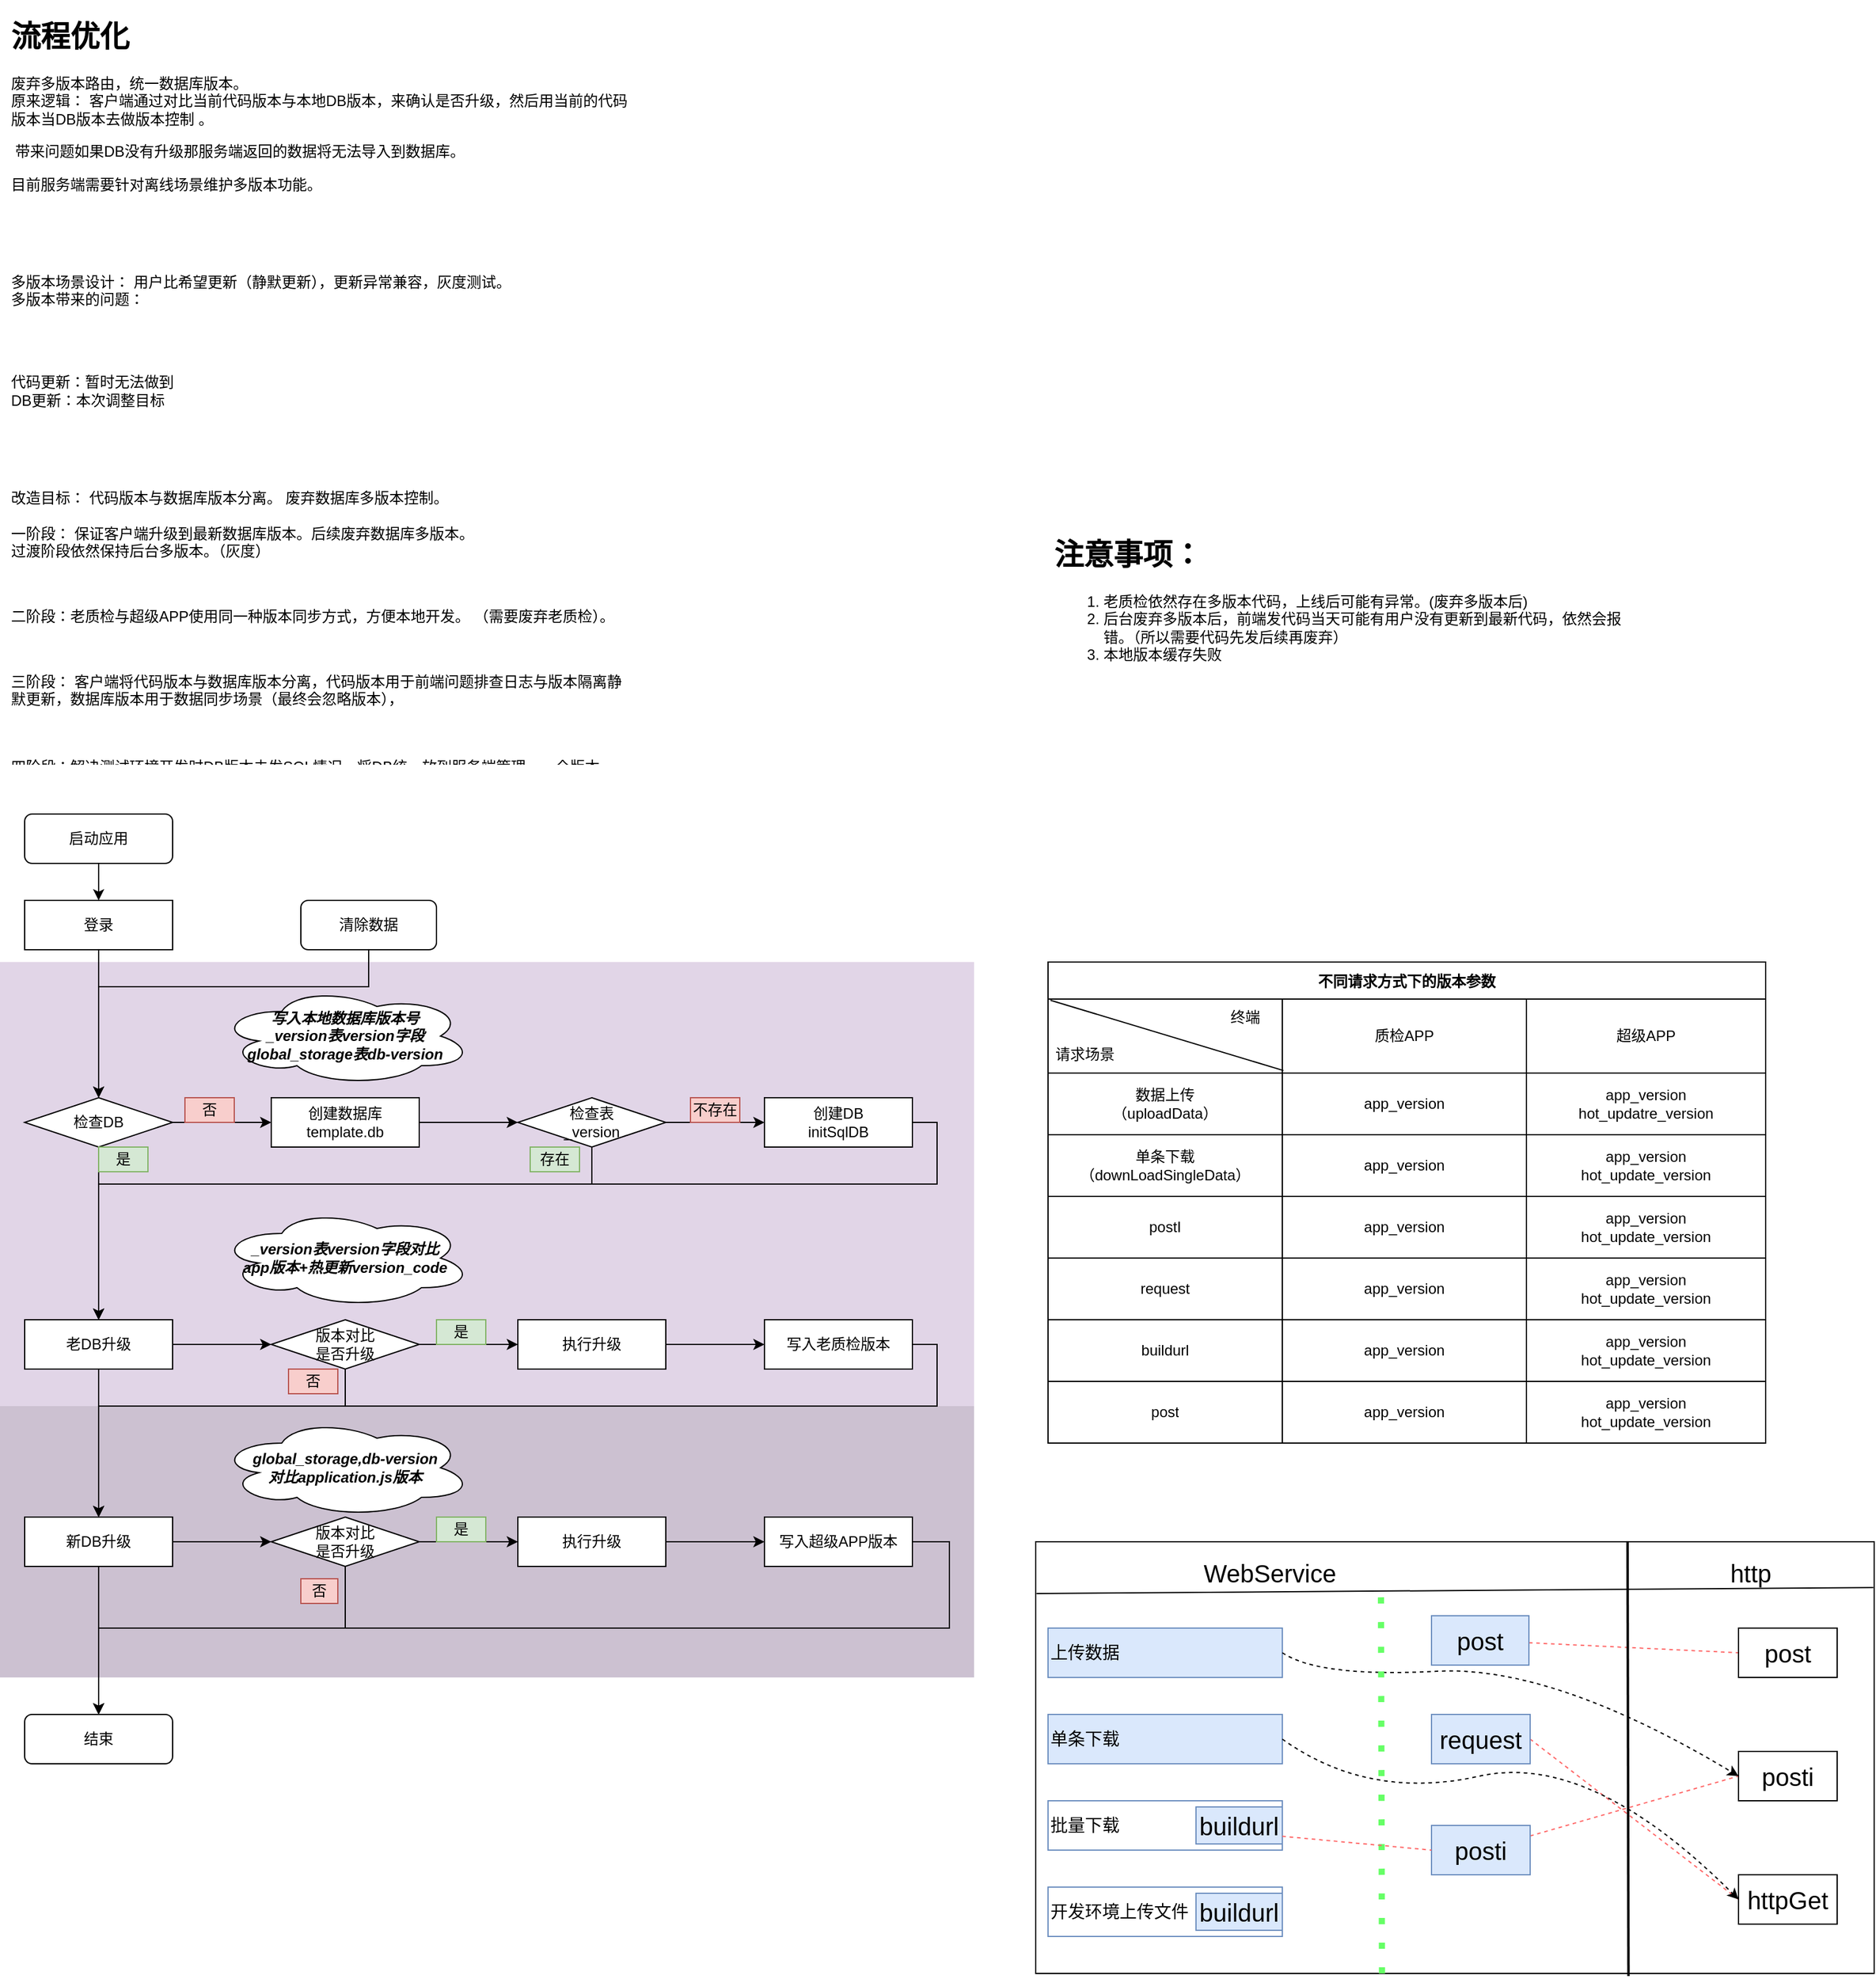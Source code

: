 <mxfile version="15.7.3" type="github">
  <diagram id="UNxXxtYj0WsU9yzxmoFA" name="Page-1">
    <mxGraphModel dx="1422" dy="1875" grid="1" gridSize="10" guides="1" tooltips="1" connect="1" arrows="1" fold="1" page="1" pageScale="1" pageWidth="827" pageHeight="1169" math="0" shadow="0">
      <root>
        <mxCell id="0" />
        <mxCell id="1" parent="0" />
        <mxCell id="R9xI7Zl-RxibI9JGirXU-83" value="批量下载" style="rounded=0;whiteSpace=wrap;html=1;labelBackgroundColor=none;fontSize=14;fillColor=none;strokeColor=#6c8ebf;align=left;" parent="1" vertex="1">
          <mxGeometry x="930" y="810" width="190" height="40" as="geometry" />
        </mxCell>
        <mxCell id="R9xI7Zl-RxibI9JGirXU-86" value="开发环境上传文件" style="rounded=0;whiteSpace=wrap;html=1;labelBackgroundColor=none;fontSize=14;fillColor=none;strokeColor=#6c8ebf;align=left;" parent="1" vertex="1">
          <mxGeometry x="930" y="880" width="190" height="40" as="geometry" />
        </mxCell>
        <mxCell id="R9xI7Zl-RxibI9JGirXU-73" value="" style="rounded=0;whiteSpace=wrap;html=1;labelBackgroundColor=none;fontSize=20;fontColor=#000000;fillColor=none;" parent="1" vertex="1">
          <mxGeometry x="920" y="600" width="680" height="350" as="geometry" />
        </mxCell>
        <mxCell id="PTkdsfFuJUA48d0vlGd0-5" value="" style="rounded=0;whiteSpace=wrap;html=1;fillColor=#CCC1D1;strokeColor=none;" parent="1" vertex="1">
          <mxGeometry x="80" y="130" width="790" height="580" as="geometry" />
        </mxCell>
        <mxCell id="PTkdsfFuJUA48d0vlGd0-4" value="" style="rounded=0;whiteSpace=wrap;html=1;fillColor=#e1d5e7;strokeColor=none;" parent="1" vertex="1">
          <mxGeometry x="80" y="130" width="790" height="360" as="geometry" />
        </mxCell>
        <mxCell id="O5nCJOj1cgYyCABjcvX4-1" value="&lt;h1&gt;注意事项：&lt;/h1&gt;&lt;p&gt;&lt;/p&gt;&lt;ol&gt;&lt;li&gt;老质检依然存在多版本代码，上线后可能有异常。(废弃多版本后)&lt;/li&gt;&lt;li&gt;后台废弃多版本后，前端发代码当天可能有用户没有更新到最新代码，依然会报错。（所以需要代码先发后续再废弃）&lt;/li&gt;&lt;li&gt;本地版本缓存失败&lt;/li&gt;&lt;/ol&gt;&lt;p&gt;&lt;/p&gt;" style="text;html=1;strokeColor=none;fillColor=none;spacing=5;spacingTop=-20;whiteSpace=wrap;overflow=hidden;rounded=0;" parent="1" vertex="1">
          <mxGeometry x="930" y="-220" width="470" height="130" as="geometry" />
        </mxCell>
        <mxCell id="O5nCJOj1cgYyCABjcvX4-4" value="&lt;h1&gt;流程优化&lt;/h1&gt;&lt;p&gt;废弃多版本路由，统一数据库版本。&lt;br&gt;原来逻辑： 客户端通过对比当前代码版本与本地DB版本，来确认是否升级，然后用当前的代码版本当DB版本去做版本控制 。&lt;/p&gt;&lt;p&gt;&lt;span&gt;&amp;nbsp;带来问题如果DB没有升级那服务端返回的数据将无法导入到数据库。&lt;/span&gt;&lt;/p&gt;&lt;p&gt;目前服务端需要针对离线场景维护多版本功能。&lt;/p&gt;&lt;p&gt;&lt;br&gt;&lt;/p&gt;&lt;p&gt;&lt;br&gt;&lt;/p&gt;&lt;p&gt;多版本场景设计： 用户比希望更新（静默更新），更新异常兼容，灰度测试。&lt;br&gt;多版本带来的问题：&amp;nbsp;&lt;/p&gt;&lt;p&gt;&lt;br&gt;&lt;/p&gt;&lt;p&gt;&lt;br&gt;代码更新：暂时无法做到&lt;br&gt;DB更新：本次调整目标&lt;/p&gt;&lt;p&gt;&lt;br&gt;&lt;/p&gt;&lt;p&gt;&lt;br&gt;&lt;/p&gt;&lt;p&gt;改造目标： 代码版本与数据库版本分离。 废弃数据库多版本控制。&lt;br&gt;&lt;br&gt;一阶段： 保证客户端升级到最新数据库版本。后续废弃数据库多版本。&lt;br&gt;过渡阶段依然保持后台多版本。（灰度）&lt;/p&gt;&lt;p&gt;&lt;br&gt;&lt;/p&gt;&lt;p&gt;二阶段：&lt;span&gt;老质检与超级APP使用同一种版本同步方式，方便本地开发。 （需要废弃老质检）&lt;/span&gt;&lt;span&gt;。&lt;/span&gt;&lt;/p&gt;&lt;p&gt;&lt;span&gt;&lt;br&gt;&lt;/span&gt;&lt;/p&gt;&lt;p&gt;三阶段： 客户端将代码版本与数据库版本分离，代码版本用于前端问题排查日志与版本隔离静默更新，数据库版本用于数据同步场景（最终会忽略版本），&lt;/p&gt;&lt;p&gt;&lt;br&gt;&lt;br&gt;四阶段：解决测试环境开发时DB版本未发SQL情况，将DB统一放到服务端管理。一个版本，一种来源。&lt;/p&gt;" style="text;html=1;strokeColor=none;fillColor=none;spacing=5;spacingTop=-20;whiteSpace=wrap;overflow=hidden;rounded=0;" parent="1" vertex="1">
          <mxGeometry x="84" y="-640" width="510" height="610" as="geometry" />
        </mxCell>
        <mxCell id="R9xI7Zl-RxibI9JGirXU-6" style="edgeStyle=orthogonalEdgeStyle;rounded=0;orthogonalLoop=1;jettySize=auto;html=1;" parent="1" source="R9xI7Zl-RxibI9JGirXU-4" edge="1">
          <mxGeometry relative="1" as="geometry">
            <mxPoint x="160" y="240" as="targetPoint" />
            <Array as="points">
              <mxPoint x="379" y="150" />
              <mxPoint x="160" y="150" />
            </Array>
          </mxGeometry>
        </mxCell>
        <mxCell id="R9xI7Zl-RxibI9JGirXU-4" value="清除数据" style="rounded=1;whiteSpace=wrap;html=1;" parent="1" vertex="1">
          <mxGeometry x="324" y="80" width="110" height="40" as="geometry" />
        </mxCell>
        <mxCell id="4kRyxC5ff8gaBBJxYLAR-50" value="结束" style="rounded=1;whiteSpace=wrap;html=1;align=center;" parent="1" vertex="1">
          <mxGeometry x="100" y="740" width="120" height="40" as="geometry" />
        </mxCell>
        <mxCell id="4kRyxC5ff8gaBBJxYLAR-4" value="&lt;font style=&quot;vertical-align: inherit&quot;&gt;&lt;font style=&quot;vertical-align: inherit&quot;&gt;启动应用&lt;/font&gt;&lt;/font&gt;" style="rounded=1;whiteSpace=wrap;html=1;" parent="1" vertex="1">
          <mxGeometry x="100" y="10" width="120" height="40" as="geometry" />
        </mxCell>
        <mxCell id="4kRyxC5ff8gaBBJxYLAR-5" value="&lt;font style=&quot;vertical-align: inherit&quot;&gt;&lt;font style=&quot;vertical-align: inherit&quot;&gt;登录&lt;/font&gt;&lt;/font&gt;" style="rounded=0;whiteSpace=wrap;html=1;" parent="1" vertex="1">
          <mxGeometry x="100" y="80" width="120" height="40" as="geometry" />
        </mxCell>
        <mxCell id="4kRyxC5ff8gaBBJxYLAR-8" style="edgeStyle=orthogonalEdgeStyle;rounded=0;orthogonalLoop=1;jettySize=auto;html=1;exitX=0.5;exitY=1;exitDx=0;exitDy=0;entryX=0.5;entryY=0;entryDx=0;entryDy=0;" parent="1" source="4kRyxC5ff8gaBBJxYLAR-4" target="4kRyxC5ff8gaBBJxYLAR-5" edge="1">
          <mxGeometry x="150" y="110" as="geometry" />
        </mxCell>
        <mxCell id="4kRyxC5ff8gaBBJxYLAR-6" value="&lt;font style=&quot;vertical-align: inherit&quot;&gt;&lt;font style=&quot;vertical-align: inherit&quot;&gt;检查DB&lt;/font&gt;&lt;/font&gt;" style="rhombus;whiteSpace=wrap;html=1;rounded=0;" parent="1" vertex="1">
          <mxGeometry x="100" y="240" width="120" height="40" as="geometry" />
        </mxCell>
        <mxCell id="4kRyxC5ff8gaBBJxYLAR-7" value="" style="edgeStyle=orthogonalEdgeStyle;rounded=0;orthogonalLoop=1;jettySize=auto;html=1;entryX=0.5;entryY=0;entryDx=0;entryDy=0;" parent="1" source="4kRyxC5ff8gaBBJxYLAR-5" target="4kRyxC5ff8gaBBJxYLAR-6" edge="1">
          <mxGeometry x="150" y="110" as="geometry">
            <mxPoint x="160" y="220" as="targetPoint" />
            <Array as="points">
              <mxPoint x="160" y="190" />
              <mxPoint x="160" y="190" />
            </Array>
          </mxGeometry>
        </mxCell>
        <mxCell id="4kRyxC5ff8gaBBJxYLAR-9" value="&lt;font style=&quot;vertical-align: inherit&quot;&gt;&lt;font style=&quot;vertical-align: inherit&quot;&gt;老DB升级&lt;/font&gt;&lt;/font&gt;" style="whiteSpace=wrap;html=1;rounded=0;" parent="1" vertex="1">
          <mxGeometry x="100" y="420" width="120" height="40" as="geometry" />
        </mxCell>
        <mxCell id="4kRyxC5ff8gaBBJxYLAR-10" value="" style="edgeStyle=orthogonalEdgeStyle;rounded=0;orthogonalLoop=1;jettySize=auto;html=1;" parent="1" source="4kRyxC5ff8gaBBJxYLAR-6" target="4kRyxC5ff8gaBBJxYLAR-9" edge="1">
          <mxGeometry x="150" y="110" as="geometry" />
        </mxCell>
        <mxCell id="R9xI7Zl-RxibI9JGirXU-7" style="edgeStyle=orthogonalEdgeStyle;rounded=0;orthogonalLoop=1;jettySize=auto;html=1;entryX=0.5;entryY=0;entryDx=0;entryDy=0;" parent="1" source="4kRyxC5ff8gaBBJxYLAR-11" target="4kRyxC5ff8gaBBJxYLAR-50" edge="1">
          <mxGeometry relative="1" as="geometry" />
        </mxCell>
        <mxCell id="4kRyxC5ff8gaBBJxYLAR-11" value="&lt;font style=&quot;vertical-align: inherit&quot;&gt;&lt;font style=&quot;vertical-align: inherit&quot;&gt;新DB升级&lt;/font&gt;&lt;/font&gt;" style="whiteSpace=wrap;html=1;rounded=0;" parent="1" vertex="1">
          <mxGeometry x="100" y="580" width="120" height="40" as="geometry" />
        </mxCell>
        <mxCell id="4kRyxC5ff8gaBBJxYLAR-12" value="" style="edgeStyle=orthogonalEdgeStyle;rounded=0;orthogonalLoop=1;jettySize=auto;html=1;" parent="1" source="4kRyxC5ff8gaBBJxYLAR-9" target="4kRyxC5ff8gaBBJxYLAR-11" edge="1">
          <mxGeometry x="150" y="110" as="geometry" />
        </mxCell>
        <mxCell id="4kRyxC5ff8gaBBJxYLAR-15" value="&lt;font style=&quot;vertical-align: inherit&quot;&gt;&lt;font style=&quot;vertical-align: inherit&quot;&gt;&lt;font style=&quot;vertical-align: inherit&quot;&gt;&lt;font style=&quot;vertical-align: inherit&quot;&gt;&lt;font style=&quot;vertical-align: inherit&quot;&gt;&lt;font style=&quot;vertical-align: inherit&quot;&gt;&lt;font style=&quot;vertical-align: inherit&quot;&gt;&lt;font style=&quot;vertical-align: inherit&quot;&gt;创建数据库&lt;/font&gt;&lt;/font&gt;&lt;/font&gt;&lt;/font&gt;&lt;/font&gt;&lt;/font&gt;&lt;br&gt;&lt;font style=&quot;vertical-align: inherit&quot;&gt;&lt;font style=&quot;vertical-align: inherit&quot;&gt;&lt;font style=&quot;vertical-align: inherit&quot;&gt;&lt;font style=&quot;vertical-align: inherit&quot;&gt;&lt;font style=&quot;vertical-align: inherit&quot;&gt;&lt;font style=&quot;vertical-align: inherit&quot;&gt;template.db&lt;/font&gt;&lt;/font&gt;&lt;/font&gt;&lt;/font&gt;&lt;/font&gt;&lt;/font&gt;&lt;br&gt;&lt;/font&gt;&lt;/font&gt;" style="whiteSpace=wrap;html=1;rounded=0;" parent="1" vertex="1">
          <mxGeometry x="300" y="240" width="120" height="40" as="geometry" />
        </mxCell>
        <mxCell id="4kRyxC5ff8gaBBJxYLAR-16" value="" style="edgeStyle=orthogonalEdgeStyle;rounded=0;orthogonalLoop=1;jettySize=auto;html=1;" parent="1" source="4kRyxC5ff8gaBBJxYLAR-6" target="4kRyxC5ff8gaBBJxYLAR-15" edge="1">
          <mxGeometry x="150" y="110" as="geometry" />
        </mxCell>
        <mxCell id="4kRyxC5ff8gaBBJxYLAR-45" style="edgeStyle=orthogonalEdgeStyle;rounded=0;orthogonalLoop=1;jettySize=auto;html=1;exitX=0.5;exitY=1;exitDx=0;exitDy=0;entryX=0.5;entryY=0;entryDx=0;entryDy=0;" parent="1" source="4kRyxC5ff8gaBBJxYLAR-17" target="4kRyxC5ff8gaBBJxYLAR-9" edge="1">
          <mxGeometry x="150" y="110" as="geometry">
            <mxPoint x="210" y="370" as="targetPoint" />
            <Array as="points">
              <mxPoint x="560" y="310" />
              <mxPoint x="160" y="310" />
            </Array>
          </mxGeometry>
        </mxCell>
        <mxCell id="4kRyxC5ff8gaBBJxYLAR-17" value="&lt;font style=&quot;vertical-align: inherit&quot;&gt;&lt;font style=&quot;vertical-align: inherit&quot;&gt;检查表&lt;br&gt;_version&lt;br&gt;&lt;/font&gt;&lt;/font&gt;" style="rhombus;whiteSpace=wrap;html=1;rounded=0;" parent="1" vertex="1">
          <mxGeometry x="500" y="240" width="120" height="40" as="geometry" />
        </mxCell>
        <mxCell id="4kRyxC5ff8gaBBJxYLAR-18" value="" style="edgeStyle=orthogonalEdgeStyle;rounded=0;orthogonalLoop=1;jettySize=auto;html=1;" parent="1" source="4kRyxC5ff8gaBBJxYLAR-15" target="4kRyxC5ff8gaBBJxYLAR-17" edge="1">
          <mxGeometry x="150" y="110" as="geometry" />
        </mxCell>
        <mxCell id="4kRyxC5ff8gaBBJxYLAR-46" style="edgeStyle=orthogonalEdgeStyle;rounded=0;orthogonalLoop=1;jettySize=auto;html=1;exitX=1;exitY=0.5;exitDx=0;exitDy=0;entryX=0.5;entryY=0;entryDx=0;entryDy=0;" parent="1" source="4kRyxC5ff8gaBBJxYLAR-19" target="4kRyxC5ff8gaBBJxYLAR-9" edge="1">
          <mxGeometry x="150" y="110" as="geometry">
            <mxPoint x="160" y="320" as="targetPoint" />
            <Array as="points">
              <mxPoint x="840" y="260" />
              <mxPoint x="840" y="310" />
              <mxPoint x="160" y="310" />
            </Array>
          </mxGeometry>
        </mxCell>
        <mxCell id="4kRyxC5ff8gaBBJxYLAR-19" value="&lt;font style=&quot;vertical-align: inherit&quot;&gt;&lt;font style=&quot;vertical-align: inherit&quot;&gt;&lt;font style=&quot;vertical-align: inherit&quot;&gt;&lt;font style=&quot;vertical-align: inherit&quot;&gt;创建DB &lt;/font&gt;&lt;/font&gt;&lt;br&gt;&lt;font style=&quot;vertical-align: inherit&quot;&gt;&lt;font style=&quot;vertical-align: inherit&quot;&gt;initSqlDB&lt;/font&gt;&lt;/font&gt;&lt;br&gt;&lt;/font&gt;&lt;/font&gt;" style="whiteSpace=wrap;html=1;rounded=0;" parent="1" vertex="1">
          <mxGeometry x="700" y="240" width="120" height="40" as="geometry" />
        </mxCell>
        <mxCell id="4kRyxC5ff8gaBBJxYLAR-20" value="" style="edgeStyle=orthogonalEdgeStyle;rounded=0;orthogonalLoop=1;jettySize=auto;html=1;" parent="1" source="4kRyxC5ff8gaBBJxYLAR-17" target="4kRyxC5ff8gaBBJxYLAR-19" edge="1">
          <mxGeometry x="150" y="110" as="geometry" />
        </mxCell>
        <mxCell id="4kRyxC5ff8gaBBJxYLAR-43" style="edgeStyle=orthogonalEdgeStyle;rounded=0;orthogonalLoop=1;jettySize=auto;html=1;exitX=0.5;exitY=1;exitDx=0;exitDy=0;entryX=0.5;entryY=0;entryDx=0;entryDy=0;" parent="1" source="4kRyxC5ff8gaBBJxYLAR-22" target="4kRyxC5ff8gaBBJxYLAR-11" edge="1">
          <mxGeometry x="150" y="110" as="geometry">
            <mxPoint x="160" y="500" as="targetPoint" />
            <Array as="points">
              <mxPoint x="360" y="490" />
              <mxPoint x="160" y="490" />
            </Array>
          </mxGeometry>
        </mxCell>
        <mxCell id="4kRyxC5ff8gaBBJxYLAR-22" value="&lt;font style=&quot;vertical-align: inherit&quot;&gt;&lt;font style=&quot;vertical-align: inherit&quot;&gt;版本对比&lt;br&gt;是否升级&lt;br&gt;&lt;/font&gt;&lt;/font&gt;" style="rhombus;whiteSpace=wrap;html=1;rounded=0;" parent="1" vertex="1">
          <mxGeometry x="300" y="420" width="120" height="40" as="geometry" />
        </mxCell>
        <mxCell id="4kRyxC5ff8gaBBJxYLAR-23" value="" style="edgeStyle=orthogonalEdgeStyle;rounded=0;orthogonalLoop=1;jettySize=auto;html=1;" parent="1" source="4kRyxC5ff8gaBBJxYLAR-9" target="4kRyxC5ff8gaBBJxYLAR-22" edge="1">
          <mxGeometry x="150" y="110" as="geometry" />
        </mxCell>
        <mxCell id="R9xI7Zl-RxibI9JGirXU-10" style="edgeStyle=orthogonalEdgeStyle;rounded=0;orthogonalLoop=1;jettySize=auto;html=1;entryX=0.5;entryY=0;entryDx=0;entryDy=0;" parent="1" source="4kRyxC5ff8gaBBJxYLAR-24" target="4kRyxC5ff8gaBBJxYLAR-50" edge="1">
          <mxGeometry relative="1" as="geometry">
            <mxPoint x="160" y="730" as="targetPoint" />
            <Array as="points">
              <mxPoint x="360" y="670" />
              <mxPoint x="160" y="670" />
            </Array>
          </mxGeometry>
        </mxCell>
        <mxCell id="4kRyxC5ff8gaBBJxYLAR-24" value="&lt;font style=&quot;vertical-align: inherit&quot;&gt;&lt;font style=&quot;vertical-align: inherit&quot;&gt;版本对比&lt;br&gt;是否升级&lt;br&gt;&lt;/font&gt;&lt;/font&gt;" style="rhombus;whiteSpace=wrap;html=1;rounded=0;" parent="1" vertex="1">
          <mxGeometry x="300" y="580" width="120" height="40" as="geometry" />
        </mxCell>
        <mxCell id="4kRyxC5ff8gaBBJxYLAR-25" style="edgeStyle=orthogonalEdgeStyle;rounded=0;orthogonalLoop=1;jettySize=auto;html=1;exitX=1;exitY=0.5;exitDx=0;exitDy=0;entryX=0;entryY=0.5;entryDx=0;entryDy=0;" parent="1" source="4kRyxC5ff8gaBBJxYLAR-11" target="4kRyxC5ff8gaBBJxYLAR-24" edge="1">
          <mxGeometry x="150" y="110" as="geometry" />
        </mxCell>
        <mxCell id="4kRyxC5ff8gaBBJxYLAR-26" value="&lt;font style=&quot;vertical-align: inherit&quot;&gt;&lt;font style=&quot;vertical-align: inherit&quot;&gt;否&lt;/font&gt;&lt;/font&gt;" style="text;html=1;strokeColor=#b85450;fillColor=#f8cecc;align=center;verticalAlign=middle;whiteSpace=wrap;rounded=0;" parent="1" vertex="1">
          <mxGeometry x="230" y="240" width="40" height="20" as="geometry" />
        </mxCell>
        <mxCell id="4kRyxC5ff8gaBBJxYLAR-27" value="&lt;font style=&quot;vertical-align: inherit&quot;&gt;&lt;font style=&quot;vertical-align: inherit&quot;&gt;是&lt;/font&gt;&lt;/font&gt;" style="text;html=1;strokeColor=#82b366;fillColor=#d5e8d4;align=center;verticalAlign=middle;whiteSpace=wrap;rounded=0;" parent="1" vertex="1">
          <mxGeometry x="160" y="280" width="40" height="20" as="geometry" />
        </mxCell>
        <mxCell id="4kRyxC5ff8gaBBJxYLAR-29" value="&lt;font style=&quot;vertical-align: inherit&quot;&gt;&lt;font style=&quot;vertical-align: inherit&quot;&gt;写入本地数据库版本号&lt;br&gt;_version表version字段&lt;br&gt;global_storage表db-version&lt;br&gt;&lt;/font&gt;&lt;/font&gt;" style="ellipse;shape=cloud;whiteSpace=wrap;html=1;align=center;fontStyle=3" parent="1" vertex="1">
          <mxGeometry x="257" y="150" width="206" height="80" as="geometry" />
        </mxCell>
        <mxCell id="4kRyxC5ff8gaBBJxYLAR-31" value="&lt;font style=&quot;vertical-align: inherit&quot;&gt;&lt;font style=&quot;vertical-align: inherit&quot;&gt;_version表version字段对比&lt;br&gt;app版本+热更新version_code&lt;br&gt;&lt;/font&gt;&lt;/font&gt;" style="ellipse;shape=cloud;whiteSpace=wrap;html=1;align=center;fontStyle=3" parent="1" vertex="1">
          <mxGeometry x="257" y="330" width="206" height="80" as="geometry" />
        </mxCell>
        <mxCell id="4kRyxC5ff8gaBBJxYLAR-32" value="&lt;font style=&quot;vertical-align: inherit&quot;&gt;&lt;font style=&quot;vertical-align: inherit&quot;&gt;global_storage,db-version&lt;br&gt;对比application.js版本&lt;br&gt;&lt;/font&gt;&lt;/font&gt;" style="ellipse;shape=cloud;whiteSpace=wrap;html=1;align=center;fontStyle=3" parent="1" vertex="1">
          <mxGeometry x="257" y="500" width="206" height="80" as="geometry" />
        </mxCell>
        <mxCell id="4kRyxC5ff8gaBBJxYLAR-35" value="执行升级" style="whiteSpace=wrap;html=1;rounded=0;" parent="1" vertex="1">
          <mxGeometry x="500" y="420" width="120" height="40" as="geometry" />
        </mxCell>
        <mxCell id="4kRyxC5ff8gaBBJxYLAR-36" value="" style="edgeStyle=orthogonalEdgeStyle;rounded=0;orthogonalLoop=1;jettySize=auto;html=1;" parent="1" source="4kRyxC5ff8gaBBJxYLAR-22" target="4kRyxC5ff8gaBBJxYLAR-35" edge="1">
          <mxGeometry x="150" y="110" as="geometry" />
        </mxCell>
        <mxCell id="4kRyxC5ff8gaBBJxYLAR-44" style="edgeStyle=orthogonalEdgeStyle;rounded=0;orthogonalLoop=1;jettySize=auto;html=1;exitX=1;exitY=0.5;exitDx=0;exitDy=0;" parent="1" source="4kRyxC5ff8gaBBJxYLAR-37" edge="1">
          <mxGeometry x="150" y="110" as="geometry">
            <mxPoint x="160" y="580" as="targetPoint" />
            <Array as="points">
              <mxPoint x="840" y="440" />
              <mxPoint x="840" y="490" />
              <mxPoint x="160" y="490" />
            </Array>
          </mxGeometry>
        </mxCell>
        <mxCell id="4kRyxC5ff8gaBBJxYLAR-37" value="写入老质检版本" style="whiteSpace=wrap;html=1;rounded=0;" parent="1" vertex="1">
          <mxGeometry x="700" y="420" width="120" height="40" as="geometry" />
        </mxCell>
        <mxCell id="4kRyxC5ff8gaBBJxYLAR-38" value="" style="edgeStyle=orthogonalEdgeStyle;rounded=0;orthogonalLoop=1;jettySize=auto;html=1;" parent="1" source="4kRyxC5ff8gaBBJxYLAR-35" target="4kRyxC5ff8gaBBJxYLAR-37" edge="1">
          <mxGeometry x="150" y="110" as="geometry" />
        </mxCell>
        <mxCell id="4kRyxC5ff8gaBBJxYLAR-39" value="执行升级" style="whiteSpace=wrap;html=1;rounded=0;" parent="1" vertex="1">
          <mxGeometry x="500" y="580" width="120" height="40" as="geometry" />
        </mxCell>
        <mxCell id="4kRyxC5ff8gaBBJxYLAR-40" value="" style="edgeStyle=orthogonalEdgeStyle;rounded=0;orthogonalLoop=1;jettySize=auto;html=1;" parent="1" source="4kRyxC5ff8gaBBJxYLAR-24" target="4kRyxC5ff8gaBBJxYLAR-39" edge="1">
          <mxGeometry x="150" y="110" as="geometry" />
        </mxCell>
        <mxCell id="R9xI7Zl-RxibI9JGirXU-9" style="edgeStyle=orthogonalEdgeStyle;rounded=0;orthogonalLoop=1;jettySize=auto;html=1;" parent="1" source="4kRyxC5ff8gaBBJxYLAR-41" edge="1">
          <mxGeometry relative="1" as="geometry">
            <mxPoint x="160" y="740" as="targetPoint" />
            <Array as="points">
              <mxPoint x="850" y="600" />
              <mxPoint x="850" y="670" />
              <mxPoint x="160" y="670" />
            </Array>
          </mxGeometry>
        </mxCell>
        <mxCell id="4kRyxC5ff8gaBBJxYLAR-41" value="写入超级APP版本" style="whiteSpace=wrap;html=1;rounded=0;" parent="1" vertex="1">
          <mxGeometry x="700" y="580" width="120" height="40" as="geometry" />
        </mxCell>
        <mxCell id="4kRyxC5ff8gaBBJxYLAR-42" value="" style="edgeStyle=orthogonalEdgeStyle;rounded=0;orthogonalLoop=1;jettySize=auto;html=1;" parent="1" source="4kRyxC5ff8gaBBJxYLAR-39" target="4kRyxC5ff8gaBBJxYLAR-41" edge="1">
          <mxGeometry x="150" y="110" as="geometry" />
        </mxCell>
        <mxCell id="4kRyxC5ff8gaBBJxYLAR-48" value="&lt;font style=&quot;vertical-align: inherit&quot;&gt;&lt;font style=&quot;vertical-align: inherit&quot;&gt;不存在&lt;/font&gt;&lt;/font&gt;" style="text;html=1;strokeColor=#b85450;fillColor=#f8cecc;align=center;verticalAlign=middle;whiteSpace=wrap;rounded=0;" parent="1" vertex="1">
          <mxGeometry x="640" y="240" width="40" height="20" as="geometry" />
        </mxCell>
        <mxCell id="4kRyxC5ff8gaBBJxYLAR-49" value="&lt;font style=&quot;vertical-align: inherit&quot;&gt;&lt;font style=&quot;vertical-align: inherit&quot;&gt;否&lt;/font&gt;&lt;/font&gt;" style="text;html=1;strokeColor=#b85450;fillColor=#f8cecc;align=center;verticalAlign=middle;whiteSpace=wrap;rounded=0;" parent="1" vertex="1">
          <mxGeometry x="314" y="460" width="40" height="20" as="geometry" />
        </mxCell>
        <mxCell id="4kRyxC5ff8gaBBJxYLAR-62" value="&lt;font style=&quot;vertical-align: inherit&quot;&gt;&lt;font style=&quot;vertical-align: inherit&quot;&gt;是&lt;/font&gt;&lt;/font&gt;" style="text;html=1;strokeColor=#82b366;fillColor=#d5e8d4;align=center;verticalAlign=middle;whiteSpace=wrap;rounded=0;" parent="1" vertex="1">
          <mxGeometry x="434" y="420" width="40" height="20" as="geometry" />
        </mxCell>
        <mxCell id="4kRyxC5ff8gaBBJxYLAR-63" value="&lt;font style=&quot;vertical-align: inherit&quot;&gt;&lt;font style=&quot;vertical-align: inherit&quot;&gt;是&lt;/font&gt;&lt;/font&gt;" style="text;html=1;strokeColor=#82b366;fillColor=#d5e8d4;align=center;verticalAlign=middle;whiteSpace=wrap;rounded=0;" parent="1" vertex="1">
          <mxGeometry x="434" y="580" width="40" height="20" as="geometry" />
        </mxCell>
        <mxCell id="4kRyxC5ff8gaBBJxYLAR-64" value="&lt;font style=&quot;vertical-align: inherit&quot;&gt;&lt;font style=&quot;vertical-align: inherit&quot;&gt;否&lt;/font&gt;&lt;/font&gt;" style="text;html=1;strokeColor=#b85450;fillColor=#f8cecc;align=center;verticalAlign=middle;whiteSpace=wrap;rounded=0;" parent="1" vertex="1">
          <mxGeometry x="324" y="630" width="30" height="20" as="geometry" />
        </mxCell>
        <mxCell id="4kRyxC5ff8gaBBJxYLAR-66" value="&lt;font style=&quot;vertical-align: inherit&quot;&gt;&lt;font style=&quot;vertical-align: inherit&quot;&gt;存在&lt;/font&gt;&lt;/font&gt;" style="text;html=1;strokeColor=#82b366;fillColor=#d5e8d4;align=center;verticalAlign=middle;whiteSpace=wrap;rounded=0;" parent="1" vertex="1">
          <mxGeometry x="510" y="280" width="40" height="20" as="geometry" />
        </mxCell>
        <mxCell id="R9xI7Zl-RxibI9JGirXU-11" value="不同请求方式下的版本参数" style="shape=table;startSize=30;container=1;collapsible=0;childLayout=tableLayout;fontStyle=1;align=center;pointerEvents=1;" parent="1" vertex="1">
          <mxGeometry x="930" y="130" width="582" height="390" as="geometry" />
        </mxCell>
        <mxCell id="R9xI7Zl-RxibI9JGirXU-36" style="shape=partialRectangle;html=1;whiteSpace=wrap;collapsible=0;dropTarget=0;pointerEvents=0;fillColor=none;top=0;left=0;bottom=0;right=0;points=[[0,0.5],[1,0.5]];portConstraint=eastwest;" parent="R9xI7Zl-RxibI9JGirXU-11" vertex="1">
          <mxGeometry y="30" width="582" height="60" as="geometry" />
        </mxCell>
        <mxCell id="R9xI7Zl-RxibI9JGirXU-37" style="shape=partialRectangle;html=1;whiteSpace=wrap;connectable=0;fillColor=none;top=0;left=0;bottom=0;right=0;overflow=hidden;pointerEvents=1;" parent="R9xI7Zl-RxibI9JGirXU-36" vertex="1">
          <mxGeometry width="190" height="60" as="geometry">
            <mxRectangle width="190" height="60" as="alternateBounds" />
          </mxGeometry>
        </mxCell>
        <mxCell id="R9xI7Zl-RxibI9JGirXU-38" value="质检APP" style="shape=partialRectangle;html=1;whiteSpace=wrap;connectable=0;fillColor=none;top=0;left=0;bottom=0;right=0;overflow=hidden;pointerEvents=1;" parent="R9xI7Zl-RxibI9JGirXU-36" vertex="1">
          <mxGeometry x="190" width="198" height="60" as="geometry">
            <mxRectangle width="198" height="60" as="alternateBounds" />
          </mxGeometry>
        </mxCell>
        <mxCell id="R9xI7Zl-RxibI9JGirXU-39" value="超级APP" style="shape=partialRectangle;html=1;whiteSpace=wrap;connectable=0;fillColor=none;top=0;left=0;bottom=0;right=0;overflow=hidden;pointerEvents=1;" parent="R9xI7Zl-RxibI9JGirXU-36" vertex="1">
          <mxGeometry x="388" width="194" height="60" as="geometry">
            <mxRectangle width="194" height="60" as="alternateBounds" />
          </mxGeometry>
        </mxCell>
        <mxCell id="R9xI7Zl-RxibI9JGirXU-30" style="shape=partialRectangle;html=1;whiteSpace=wrap;collapsible=0;dropTarget=0;pointerEvents=0;fillColor=none;top=0;left=0;bottom=0;right=0;points=[[0,0.5],[1,0.5]];portConstraint=eastwest;" parent="R9xI7Zl-RxibI9JGirXU-11" vertex="1">
          <mxGeometry y="90" width="582" height="50" as="geometry" />
        </mxCell>
        <mxCell id="R9xI7Zl-RxibI9JGirXU-31" value="数据上传&lt;br&gt;（uploadData）" style="shape=partialRectangle;html=1;whiteSpace=wrap;connectable=0;fillColor=none;top=0;left=0;bottom=0;right=0;overflow=hidden;pointerEvents=1;" parent="R9xI7Zl-RxibI9JGirXU-30" vertex="1">
          <mxGeometry width="190" height="50" as="geometry">
            <mxRectangle width="190" height="50" as="alternateBounds" />
          </mxGeometry>
        </mxCell>
        <mxCell id="R9xI7Zl-RxibI9JGirXU-32" value="app_version" style="shape=partialRectangle;html=1;whiteSpace=wrap;connectable=0;fillColor=none;top=0;left=0;bottom=0;right=0;overflow=hidden;pointerEvents=1;" parent="R9xI7Zl-RxibI9JGirXU-30" vertex="1">
          <mxGeometry x="190" width="198" height="50" as="geometry">
            <mxRectangle width="198" height="50" as="alternateBounds" />
          </mxGeometry>
        </mxCell>
        <mxCell id="R9xI7Zl-RxibI9JGirXU-33" value="app_version&lt;br&gt;hot_updatre_version" style="shape=partialRectangle;html=1;whiteSpace=wrap;connectable=0;fillColor=none;top=0;left=0;bottom=0;right=0;overflow=hidden;pointerEvents=1;" parent="R9xI7Zl-RxibI9JGirXU-30" vertex="1">
          <mxGeometry x="388" width="194" height="50" as="geometry">
            <mxRectangle width="194" height="50" as="alternateBounds" />
          </mxGeometry>
        </mxCell>
        <mxCell id="R9xI7Zl-RxibI9JGirXU-12" value="" style="shape=partialRectangle;html=1;whiteSpace=wrap;collapsible=0;dropTarget=0;pointerEvents=0;fillColor=none;top=0;left=0;bottom=0;right=0;points=[[0,0.5],[1,0.5]];portConstraint=eastwest;" parent="R9xI7Zl-RxibI9JGirXU-11" vertex="1">
          <mxGeometry y="140" width="582" height="50" as="geometry" />
        </mxCell>
        <mxCell id="R9xI7Zl-RxibI9JGirXU-27" value="单条下载&lt;br&gt;（downLoadSingleData）" style="shape=partialRectangle;html=1;whiteSpace=wrap;connectable=0;fillColor=none;top=0;left=0;bottom=0;right=0;overflow=hidden;pointerEvents=1;" parent="R9xI7Zl-RxibI9JGirXU-12" vertex="1">
          <mxGeometry width="190" height="50" as="geometry">
            <mxRectangle width="190" height="50" as="alternateBounds" />
          </mxGeometry>
        </mxCell>
        <mxCell id="R9xI7Zl-RxibI9JGirXU-24" value="&lt;span&gt;app_version&lt;/span&gt;" style="shape=partialRectangle;html=1;whiteSpace=wrap;connectable=0;fillColor=none;top=0;left=0;bottom=0;right=0;overflow=hidden;pointerEvents=1;" parent="R9xI7Zl-RxibI9JGirXU-12" vertex="1">
          <mxGeometry x="190" width="198" height="50" as="geometry">
            <mxRectangle width="198" height="50" as="alternateBounds" />
          </mxGeometry>
        </mxCell>
        <mxCell id="R9xI7Zl-RxibI9JGirXU-13" value="&lt;span&gt;app_version&lt;/span&gt;&lt;br&gt;&lt;span&gt;hot_update_version&lt;/span&gt;" style="shape=partialRectangle;html=1;whiteSpace=wrap;connectable=0;fillColor=none;top=0;left=0;bottom=0;right=0;overflow=hidden;pointerEvents=1;" parent="R9xI7Zl-RxibI9JGirXU-12" vertex="1">
          <mxGeometry x="388" width="194" height="50" as="geometry">
            <mxRectangle width="194" height="50" as="alternateBounds" />
          </mxGeometry>
        </mxCell>
        <mxCell id="R9xI7Zl-RxibI9JGirXU-16" value="" style="shape=partialRectangle;html=1;whiteSpace=wrap;collapsible=0;dropTarget=0;pointerEvents=0;fillColor=none;top=0;left=0;bottom=0;right=0;points=[[0,0.5],[1,0.5]];portConstraint=eastwest;" parent="R9xI7Zl-RxibI9JGirXU-11" vertex="1">
          <mxGeometry y="190" width="582" height="50" as="geometry" />
        </mxCell>
        <mxCell id="R9xI7Zl-RxibI9JGirXU-28" value="postI" style="shape=partialRectangle;html=1;whiteSpace=wrap;connectable=0;fillColor=none;top=0;left=0;bottom=0;right=0;overflow=hidden;pointerEvents=1;" parent="R9xI7Zl-RxibI9JGirXU-16" vertex="1">
          <mxGeometry width="190" height="50" as="geometry">
            <mxRectangle width="190" height="50" as="alternateBounds" />
          </mxGeometry>
        </mxCell>
        <mxCell id="R9xI7Zl-RxibI9JGirXU-25" value="&lt;span&gt;app_version&lt;/span&gt;" style="shape=partialRectangle;html=1;whiteSpace=wrap;connectable=0;fillColor=none;top=0;left=0;bottom=0;right=0;overflow=hidden;pointerEvents=1;" parent="R9xI7Zl-RxibI9JGirXU-16" vertex="1">
          <mxGeometry x="190" width="198" height="50" as="geometry">
            <mxRectangle width="198" height="50" as="alternateBounds" />
          </mxGeometry>
        </mxCell>
        <mxCell id="R9xI7Zl-RxibI9JGirXU-17" value="app_version&lt;br&gt;hot_update_version" style="shape=partialRectangle;html=1;whiteSpace=wrap;connectable=0;fillColor=none;top=0;left=0;bottom=0;right=0;overflow=hidden;pointerEvents=1;" parent="R9xI7Zl-RxibI9JGirXU-16" vertex="1">
          <mxGeometry x="388" width="194" height="50" as="geometry">
            <mxRectangle width="194" height="50" as="alternateBounds" />
          </mxGeometry>
        </mxCell>
        <mxCell id="R9xI7Zl-RxibI9JGirXU-20" value="" style="shape=partialRectangle;html=1;whiteSpace=wrap;collapsible=0;dropTarget=0;pointerEvents=0;fillColor=none;top=0;left=0;bottom=0;right=0;points=[[0,0.5],[1,0.5]];portConstraint=eastwest;" parent="R9xI7Zl-RxibI9JGirXU-11" vertex="1">
          <mxGeometry y="240" width="582" height="50" as="geometry" />
        </mxCell>
        <mxCell id="R9xI7Zl-RxibI9JGirXU-29" value="request" style="shape=partialRectangle;html=1;whiteSpace=wrap;connectable=0;fillColor=none;top=0;left=0;bottom=0;right=0;overflow=hidden;pointerEvents=1;" parent="R9xI7Zl-RxibI9JGirXU-20" vertex="1">
          <mxGeometry width="190" height="50" as="geometry">
            <mxRectangle width="190" height="50" as="alternateBounds" />
          </mxGeometry>
        </mxCell>
        <mxCell id="R9xI7Zl-RxibI9JGirXU-26" value="&lt;span&gt;app_version&lt;/span&gt;" style="shape=partialRectangle;html=1;whiteSpace=wrap;connectable=0;fillColor=none;top=0;left=0;bottom=0;right=0;overflow=hidden;pointerEvents=1;" parent="R9xI7Zl-RxibI9JGirXU-20" vertex="1">
          <mxGeometry x="190" width="198" height="50" as="geometry">
            <mxRectangle width="198" height="50" as="alternateBounds" />
          </mxGeometry>
        </mxCell>
        <mxCell id="R9xI7Zl-RxibI9JGirXU-21" value="app_version&lt;br&gt;hot_update_version" style="shape=partialRectangle;html=1;whiteSpace=wrap;connectable=0;fillColor=none;top=0;left=0;bottom=0;right=0;overflow=hidden;pointerEvents=1;" parent="R9xI7Zl-RxibI9JGirXU-20" vertex="1">
          <mxGeometry x="388" width="194" height="50" as="geometry">
            <mxRectangle width="194" height="50" as="alternateBounds" />
          </mxGeometry>
        </mxCell>
        <mxCell id="R9xI7Zl-RxibI9JGirXU-49" style="shape=partialRectangle;html=1;whiteSpace=wrap;collapsible=0;dropTarget=0;pointerEvents=0;fillColor=none;top=0;left=0;bottom=0;right=0;points=[[0,0.5],[1,0.5]];portConstraint=eastwest;" parent="R9xI7Zl-RxibI9JGirXU-11" vertex="1">
          <mxGeometry y="290" width="582" height="50" as="geometry" />
        </mxCell>
        <mxCell id="R9xI7Zl-RxibI9JGirXU-50" value="buildurl" style="shape=partialRectangle;html=1;whiteSpace=wrap;connectable=0;fillColor=none;top=0;left=0;bottom=0;right=0;overflow=hidden;pointerEvents=1;" parent="R9xI7Zl-RxibI9JGirXU-49" vertex="1">
          <mxGeometry width="190" height="50" as="geometry">
            <mxRectangle width="190" height="50" as="alternateBounds" />
          </mxGeometry>
        </mxCell>
        <mxCell id="R9xI7Zl-RxibI9JGirXU-51" value="&lt;span&gt;app_version&lt;/span&gt;" style="shape=partialRectangle;html=1;whiteSpace=wrap;connectable=0;fillColor=none;top=0;left=0;bottom=0;right=0;overflow=hidden;pointerEvents=1;" parent="R9xI7Zl-RxibI9JGirXU-49" vertex="1">
          <mxGeometry x="190" width="198" height="50" as="geometry">
            <mxRectangle width="198" height="50" as="alternateBounds" />
          </mxGeometry>
        </mxCell>
        <mxCell id="R9xI7Zl-RxibI9JGirXU-52" value="app_version&lt;br&gt;hot_update_version" style="shape=partialRectangle;html=1;whiteSpace=wrap;connectable=0;fillColor=none;top=0;left=0;bottom=0;right=0;overflow=hidden;pointerEvents=1;" parent="R9xI7Zl-RxibI9JGirXU-49" vertex="1">
          <mxGeometry x="388" width="194" height="50" as="geometry">
            <mxRectangle width="194" height="50" as="alternateBounds" />
          </mxGeometry>
        </mxCell>
        <mxCell id="R9xI7Zl-RxibI9JGirXU-53" style="shape=partialRectangle;html=1;whiteSpace=wrap;collapsible=0;dropTarget=0;pointerEvents=0;fillColor=none;top=0;left=0;bottom=0;right=0;points=[[0,0.5],[1,0.5]];portConstraint=eastwest;" parent="R9xI7Zl-RxibI9JGirXU-11" vertex="1">
          <mxGeometry y="340" width="582" height="50" as="geometry" />
        </mxCell>
        <mxCell id="R9xI7Zl-RxibI9JGirXU-54" value="post" style="shape=partialRectangle;html=1;whiteSpace=wrap;connectable=0;fillColor=none;top=0;left=0;bottom=0;right=0;overflow=hidden;pointerEvents=1;" parent="R9xI7Zl-RxibI9JGirXU-53" vertex="1">
          <mxGeometry width="190" height="50" as="geometry">
            <mxRectangle width="190" height="50" as="alternateBounds" />
          </mxGeometry>
        </mxCell>
        <mxCell id="R9xI7Zl-RxibI9JGirXU-55" value="&lt;span&gt;app_version&lt;/span&gt;" style="shape=partialRectangle;html=1;whiteSpace=wrap;connectable=0;fillColor=none;top=0;left=0;bottom=0;right=0;overflow=hidden;pointerEvents=1;" parent="R9xI7Zl-RxibI9JGirXU-53" vertex="1">
          <mxGeometry x="190" width="198" height="50" as="geometry">
            <mxRectangle width="198" height="50" as="alternateBounds" />
          </mxGeometry>
        </mxCell>
        <mxCell id="R9xI7Zl-RxibI9JGirXU-56" value="app_version&lt;br&gt;hot_update_version" style="shape=partialRectangle;html=1;whiteSpace=wrap;connectable=0;fillColor=none;top=0;left=0;bottom=0;right=0;overflow=hidden;pointerEvents=1;" parent="R9xI7Zl-RxibI9JGirXU-53" vertex="1">
          <mxGeometry x="388" width="194" height="50" as="geometry">
            <mxRectangle width="194" height="50" as="alternateBounds" />
          </mxGeometry>
        </mxCell>
        <mxCell id="R9xI7Zl-RxibI9JGirXU-46" value="" style="endArrow=none;html=1;rounded=0;entryX=0.328;entryY=-0.041;entryDx=0;entryDy=0;entryPerimeter=0;endFill=0;" parent="R9xI7Zl-RxibI9JGirXU-11" target="R9xI7Zl-RxibI9JGirXU-30" edge="1">
          <mxGeometry width="50" height="50" relative="1" as="geometry">
            <mxPoint x="2" y="31" as="sourcePoint" />
            <mxPoint x="70" y="40" as="targetPoint" />
          </mxGeometry>
        </mxCell>
        <mxCell id="R9xI7Zl-RxibI9JGirXU-47" value="终端" style="text;html=1;strokeColor=none;fillColor=none;align=center;verticalAlign=middle;whiteSpace=wrap;rounded=0;" parent="1" vertex="1">
          <mxGeometry x="1060" y="160" width="60" height="30" as="geometry" />
        </mxCell>
        <mxCell id="R9xI7Zl-RxibI9JGirXU-48" value="请求场景" style="text;html=1;strokeColor=none;fillColor=none;align=center;verticalAlign=middle;whiteSpace=wrap;rounded=0;" parent="1" vertex="1">
          <mxGeometry x="930" y="190" width="60" height="30" as="geometry" />
        </mxCell>
        <mxCell id="R9xI7Zl-RxibI9JGirXU-57" value="上传数据" style="rounded=0;whiteSpace=wrap;html=1;labelBackgroundColor=none;fontSize=14;fillColor=#dae8fc;strokeColor=#6c8ebf;align=left;" parent="1" vertex="1">
          <mxGeometry x="930" y="670" width="190" height="40" as="geometry" />
        </mxCell>
        <mxCell id="R9xI7Zl-RxibI9JGirXU-58" value="单条下载" style="rounded=0;whiteSpace=wrap;html=1;labelBackgroundColor=none;fontSize=14;fillColor=#dae8fc;strokeColor=#6c8ebf;align=left;" parent="1" vertex="1">
          <mxGeometry x="930" y="740" width="190" height="40" as="geometry" />
        </mxCell>
        <mxCell id="R9xI7Zl-RxibI9JGirXU-84" style="edgeStyle=none;curved=1;orthogonalLoop=1;jettySize=auto;html=1;entryX=0;entryY=0.5;entryDx=0;entryDy=0;dashed=1;fontSize=20;fontColor=#000000;endArrow=none;endFill=0;strokeColor=#FF6666;" parent="1" source="R9xI7Zl-RxibI9JGirXU-59" target="R9xI7Zl-RxibI9JGirXU-69" edge="1">
          <mxGeometry relative="1" as="geometry" />
        </mxCell>
        <mxCell id="R9xI7Zl-RxibI9JGirXU-59" value="posti" style="rounded=0;whiteSpace=wrap;html=1;labelBackgroundColor=none;fontSize=20;fillColor=#dae8fc;strokeColor=#6c8ebf;" parent="1" vertex="1">
          <mxGeometry x="1241" y="830" width="80" height="40" as="geometry" />
        </mxCell>
        <mxCell id="R9xI7Zl-RxibI9JGirXU-81" style="edgeStyle=none;curved=1;orthogonalLoop=1;jettySize=auto;html=1;entryX=0;entryY=0.5;entryDx=0;entryDy=0;fontSize=20;fontColor=#000000;endArrow=none;endFill=0;strokeColor=#FF6666;dashed=1;" parent="1" source="R9xI7Zl-RxibI9JGirXU-60" target="R9xI7Zl-RxibI9JGirXU-79" edge="1">
          <mxGeometry relative="1" as="geometry" />
        </mxCell>
        <mxCell id="R9xI7Zl-RxibI9JGirXU-60" value="post" style="rounded=0;whiteSpace=wrap;html=1;labelBackgroundColor=none;fontSize=20;fillColor=#dae8fc;strokeColor=#6c8ebf;" parent="1" vertex="1">
          <mxGeometry x="1241" y="660" width="79" height="40" as="geometry" />
        </mxCell>
        <mxCell id="R9xI7Zl-RxibI9JGirXU-82" style="edgeStyle=none;curved=1;orthogonalLoop=1;jettySize=auto;html=1;dashed=1;fontSize=20;fontColor=#000000;endArrow=none;endFill=0;strokeColor=#FF6666;exitX=1;exitY=0.5;exitDx=0;exitDy=0;" parent="1" source="R9xI7Zl-RxibI9JGirXU-61" edge="1">
          <mxGeometry relative="1" as="geometry">
            <mxPoint x="1490" y="890" as="targetPoint" />
          </mxGeometry>
        </mxCell>
        <mxCell id="R9xI7Zl-RxibI9JGirXU-61" value="request" style="rounded=0;whiteSpace=wrap;html=1;labelBackgroundColor=none;fontSize=20;fillColor=#dae8fc;strokeColor=#6c8ebf;" parent="1" vertex="1">
          <mxGeometry x="1241" y="740" width="80" height="40" as="geometry" />
        </mxCell>
        <mxCell id="R9xI7Zl-RxibI9JGirXU-63" value="" style="curved=1;endArrow=classic;html=1;rounded=0;fontSize=20;fontColor=#000000;entryX=0;entryY=0.5;entryDx=0;entryDy=0;dashed=1;" parent="1" target="R9xI7Zl-RxibI9JGirXU-69" edge="1">
          <mxGeometry width="50" height="50" relative="1" as="geometry">
            <mxPoint x="1120" y="690" as="sourcePoint" />
            <mxPoint x="1170" y="640" as="targetPoint" />
            <Array as="points">
              <mxPoint x="1150" y="710" />
              <mxPoint x="1340" y="700" />
            </Array>
          </mxGeometry>
        </mxCell>
        <mxCell id="R9xI7Zl-RxibI9JGirXU-67" value="" style="endArrow=classic;html=1;fontSize=20;fontColor=#000000;exitX=1;exitY=0.5;exitDx=0;exitDy=0;entryX=0;entryY=0.5;entryDx=0;entryDy=0;curved=1;dashed=1;" parent="1" source="R9xI7Zl-RxibI9JGirXU-58" target="R9xI7Zl-RxibI9JGirXU-68" edge="1">
          <mxGeometry width="50" height="50" relative="1" as="geometry">
            <mxPoint x="1140" y="810" as="sourcePoint" />
            <mxPoint x="1240" y="900" as="targetPoint" />
            <Array as="points">
              <mxPoint x="1190" y="810" />
              <mxPoint x="1370" y="770" />
            </Array>
          </mxGeometry>
        </mxCell>
        <mxCell id="R9xI7Zl-RxibI9JGirXU-68" value="httpGet" style="rounded=0;whiteSpace=wrap;html=1;labelBackgroundColor=#FFFFFF;fontSize=20;fontColor=#000000;" parent="1" vertex="1">
          <mxGeometry x="1490" y="870" width="80" height="40" as="geometry" />
        </mxCell>
        <mxCell id="R9xI7Zl-RxibI9JGirXU-69" value="posti" style="rounded=0;whiteSpace=wrap;html=1;labelBackgroundColor=#FFFFFF;fontSize=20;fontColor=#000000;" parent="1" vertex="1">
          <mxGeometry x="1490" y="770" width="80" height="40" as="geometry" />
        </mxCell>
        <mxCell id="R9xI7Zl-RxibI9JGirXU-71" value="" style="endArrow=none;html=1;strokeWidth=2;fontSize=20;fontColor=#000000;curved=1;exitX=0.707;exitY=1.006;exitDx=0;exitDy=0;exitPerimeter=0;" parent="1" source="R9xI7Zl-RxibI9JGirXU-73" edge="1">
          <mxGeometry width="50" height="50" relative="1" as="geometry">
            <mxPoint x="1400" y="880" as="sourcePoint" />
            <mxPoint x="1400" y="600" as="targetPoint" />
          </mxGeometry>
        </mxCell>
        <mxCell id="R9xI7Zl-RxibI9JGirXU-74" value="" style="endArrow=none;html=1;fontSize=20;fontColor=#000000;curved=1;exitX=0.001;exitY=0.12;exitDx=0;exitDy=0;exitPerimeter=0;entryX=0.999;entryY=0.106;entryDx=0;entryDy=0;entryPerimeter=0;" parent="1" source="R9xI7Zl-RxibI9JGirXU-73" target="R9xI7Zl-RxibI9JGirXU-73" edge="1">
          <mxGeometry width="50" height="50" relative="1" as="geometry">
            <mxPoint x="950" y="680" as="sourcePoint" />
            <mxPoint x="1000" y="630" as="targetPoint" />
          </mxGeometry>
        </mxCell>
        <mxCell id="R9xI7Zl-RxibI9JGirXU-75" value="WebService" style="text;html=1;strokeColor=none;fillColor=none;align=center;verticalAlign=middle;whiteSpace=wrap;rounded=0;labelBackgroundColor=none;fontSize=20;fontColor=#000000;" parent="1" vertex="1">
          <mxGeometry x="1080" y="610" width="60" height="30" as="geometry" />
        </mxCell>
        <mxCell id="R9xI7Zl-RxibI9JGirXU-76" value="http" style="text;html=1;strokeColor=none;fillColor=none;align=center;verticalAlign=middle;whiteSpace=wrap;rounded=0;labelBackgroundColor=none;fontSize=20;fontColor=#000000;" parent="1" vertex="1">
          <mxGeometry x="1470" y="610" width="60" height="30" as="geometry" />
        </mxCell>
        <mxCell id="R9xI7Zl-RxibI9JGirXU-77" value="" style="endArrow=none;dashed=1;html=1;dashPattern=1 3;strokeWidth=5;fontSize=20;fontColor=#000000;curved=1;exitX=0.413;exitY=1;exitDx=0;exitDy=0;exitPerimeter=0;strokeColor=#66FF66;" parent="1" source="R9xI7Zl-RxibI9JGirXU-73" edge="1">
          <mxGeometry width="50" height="50" relative="1" as="geometry">
            <mxPoint x="1240" y="570" as="sourcePoint" />
            <mxPoint x="1200" y="640" as="targetPoint" />
          </mxGeometry>
        </mxCell>
        <mxCell id="R9xI7Zl-RxibI9JGirXU-78" value="buildurl" style="rounded=0;whiteSpace=wrap;html=1;labelBackgroundColor=none;fontSize=20;fillColor=#dae8fc;strokeColor=#6c8ebf;" parent="1" vertex="1">
          <mxGeometry x="1050" y="815" width="70" height="30" as="geometry" />
        </mxCell>
        <mxCell id="R9xI7Zl-RxibI9JGirXU-79" value="post" style="rounded=0;whiteSpace=wrap;html=1;labelBackgroundColor=#FFFFFF;fontSize=20;fontColor=#000000;" parent="1" vertex="1">
          <mxGeometry x="1490" y="670" width="80" height="40" as="geometry" />
        </mxCell>
        <mxCell id="R9xI7Zl-RxibI9JGirXU-85" style="edgeStyle=none;curved=1;orthogonalLoop=1;jettySize=auto;html=1;entryX=0;entryY=0.5;entryDx=0;entryDy=0;dashed=1;fontSize=20;fontColor=#000000;endArrow=none;endFill=0;strokeColor=#FF6666;" parent="1" source="R9xI7Zl-RxibI9JGirXU-83" target="R9xI7Zl-RxibI9JGirXU-59" edge="1">
          <mxGeometry relative="1" as="geometry" />
        </mxCell>
        <mxCell id="R9xI7Zl-RxibI9JGirXU-87" value="buildurl" style="rounded=0;whiteSpace=wrap;html=1;labelBackgroundColor=none;fontSize=20;fillColor=#dae8fc;strokeColor=#6c8ebf;" parent="1" vertex="1">
          <mxGeometry x="1050" y="885" width="70" height="30" as="geometry" />
        </mxCell>
      </root>
    </mxGraphModel>
  </diagram>
</mxfile>
